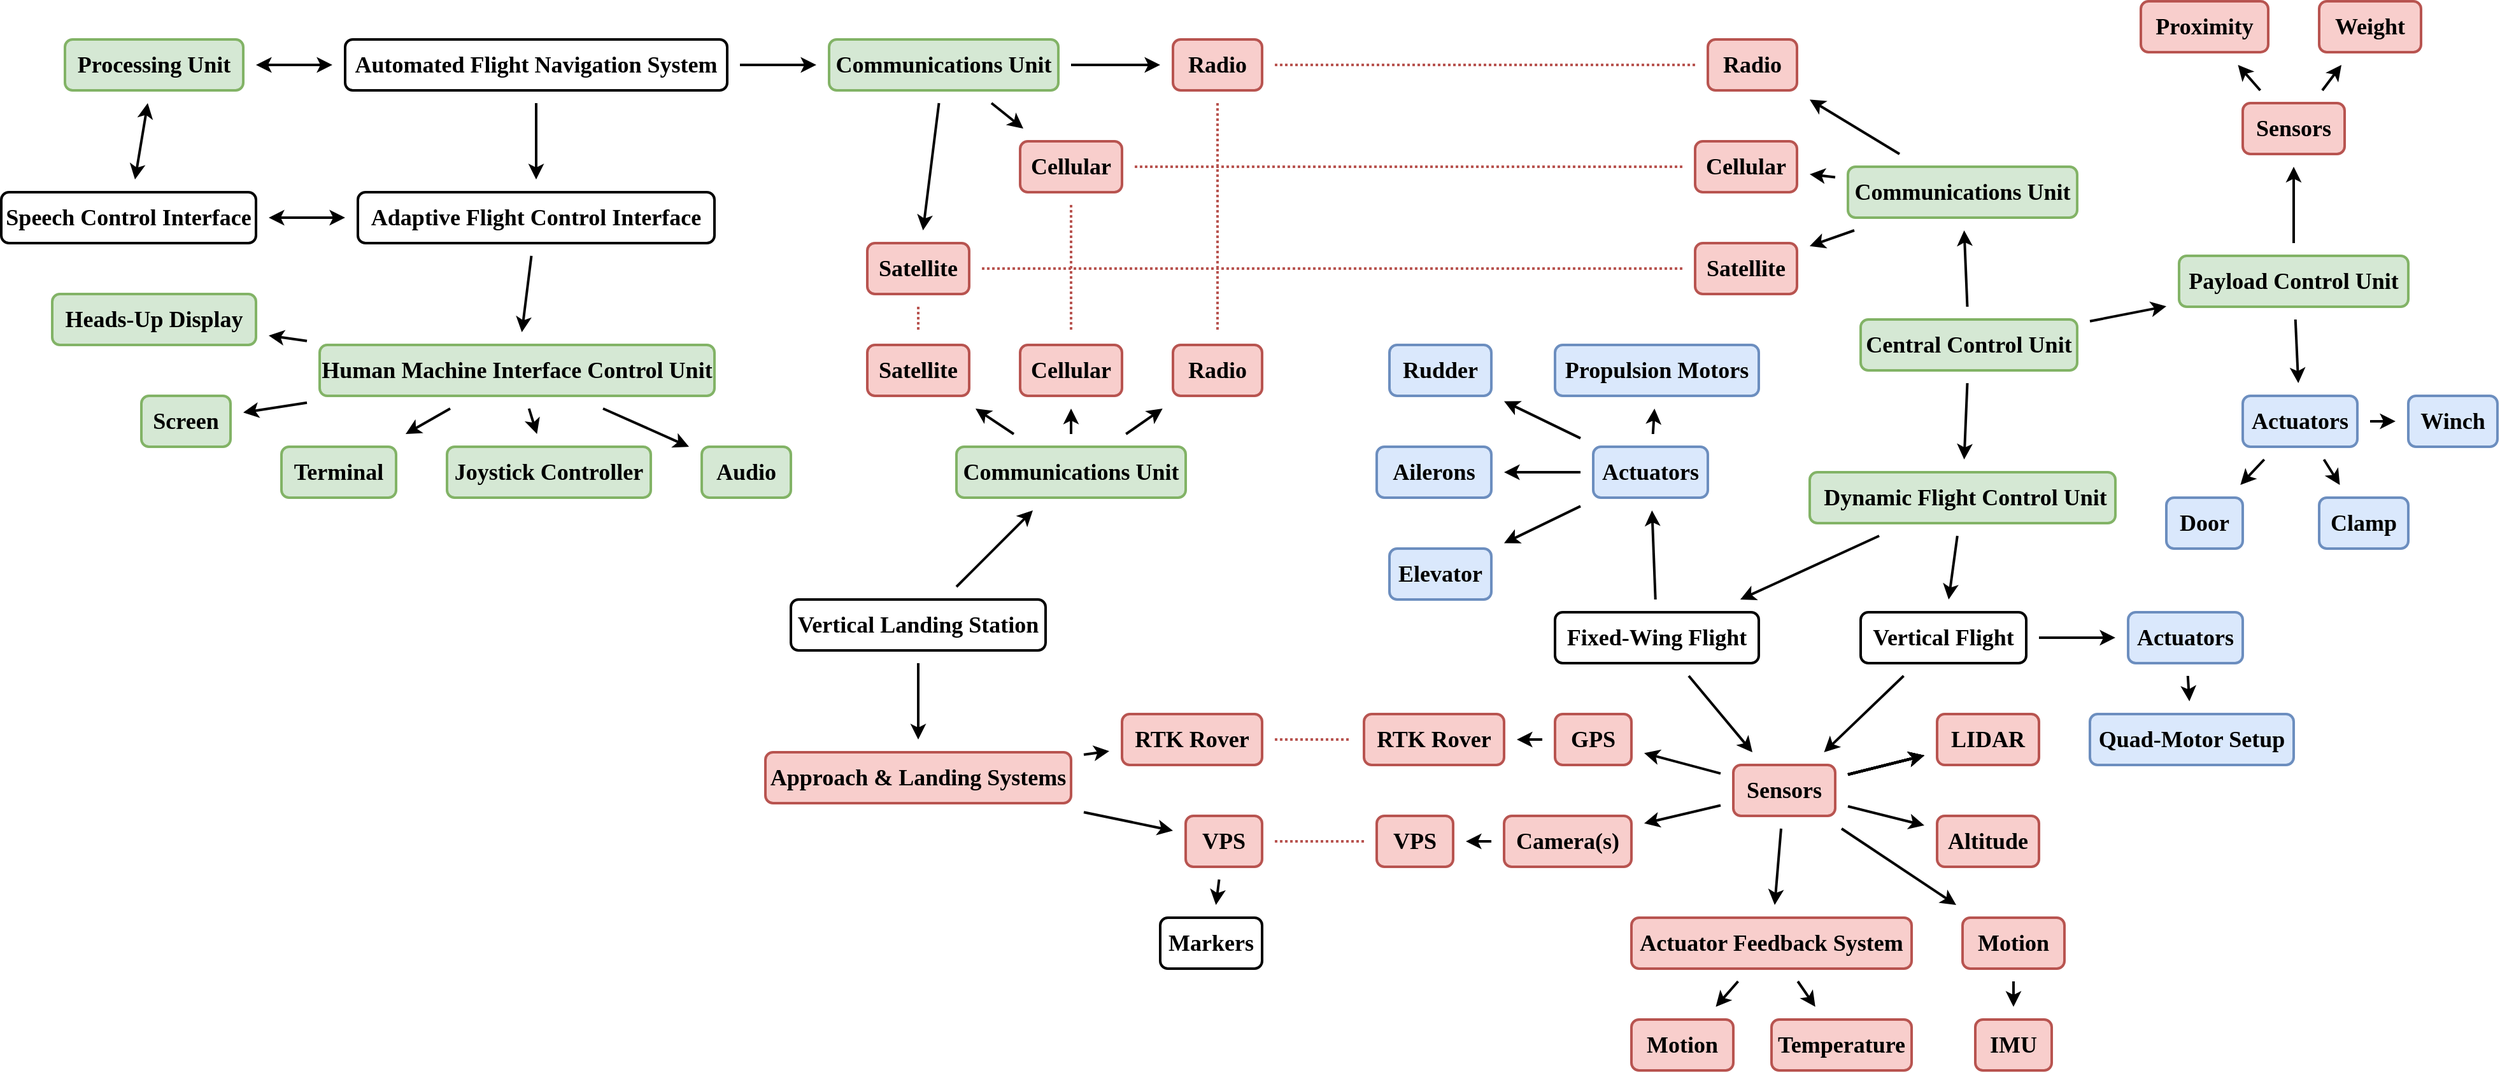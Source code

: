 <mxfile version="26.0.2">
  <diagram name="Page-1" id="opTFxVHu0gOJ7aBRX90U">
    <mxGraphModel dx="2929" dy="1114" grid="1" gridSize="10" guides="0" tooltips="1" connect="1" arrows="1" fold="1" page="1" pageScale="1" pageWidth="3300" pageHeight="4681" math="0" shadow="0">
      <root>
        <mxCell id="0" />
        <mxCell id="1" parent="0" />
        <mxCell id="glFljDJXkqwpiTUZza7d-10" style="edgeStyle=none;shape=connector;rounded=0;orthogonalLoop=1;jettySize=auto;html=1;strokeColor=default;strokeWidth=2;align=center;verticalAlign=middle;fontFamily=Helvetica;fontSize=18;fontColor=default;labelBackgroundColor=default;startArrow=none;startFill=0;endArrow=classic;sourcePerimeterSpacing=10;targetPerimeterSpacing=10;" parent="1" source="glFljDJXkqwpiTUZza7d-3" target="glFljDJXkqwpiTUZza7d-7" edge="1">
          <mxGeometry relative="1" as="geometry" />
        </mxCell>
        <mxCell id="glFljDJXkqwpiTUZza7d-12" style="edgeStyle=none;shape=connector;rounded=0;orthogonalLoop=1;jettySize=auto;html=1;strokeColor=default;strokeWidth=2;align=center;verticalAlign=middle;fontFamily=Helvetica;fontSize=18;fontColor=default;labelBackgroundColor=default;startArrow=none;startFill=0;endArrow=classic;sourcePerimeterSpacing=10;targetPerimeterSpacing=10;" parent="1" source="glFljDJXkqwpiTUZza7d-3" target="glFljDJXkqwpiTUZza7d-8" edge="1">
          <mxGeometry relative="1" as="geometry" />
        </mxCell>
        <mxCell id="cvHBOhSXhbi2I6oa22PW-60" value="" style="edgeStyle=none;shape=connector;rounded=0;orthogonalLoop=1;jettySize=auto;html=1;strokeColor=default;strokeWidth=2;align=center;verticalAlign=middle;fontFamily=Helvetica;fontSize=18;fontColor=default;labelBackgroundColor=default;startArrow=none;startFill=0;endArrow=classic;sourcePerimeterSpacing=10;targetPerimeterSpacing=10;" edge="1" parent="1" source="glFljDJXkqwpiTUZza7d-3" target="cvHBOhSXhbi2I6oa22PW-59">
          <mxGeometry relative="1" as="geometry" />
        </mxCell>
        <mxCell id="glFljDJXkqwpiTUZza7d-3" value="&lt;font&gt;Central Control Unit&lt;/font&gt;" style="rounded=1;whiteSpace=wrap;html=1;glass=0;shadow=0;fontFamily=Times New Roman;perimeterSpacing=0;strokeWidth=2;fontSize=18;fontStyle=1;fillColor=#d5e8d4;strokeColor=#82b366;" parent="1" vertex="1">
          <mxGeometry x="1800" y="540" width="170" height="40" as="geometry" />
        </mxCell>
        <mxCell id="cvHBOhSXhbi2I6oa22PW-13" value="" style="edgeStyle=none;shape=connector;rounded=0;orthogonalLoop=1;jettySize=auto;html=1;strokeColor=default;strokeWidth=2;align=center;verticalAlign=middle;fontFamily=Helvetica;fontSize=18;fontColor=default;labelBackgroundColor=default;startArrow=none;startFill=0;endArrow=classic;sourcePerimeterSpacing=10;targetPerimeterSpacing=10;" edge="1" parent="1" source="glFljDJXkqwpiTUZza7d-7" target="cvHBOhSXhbi2I6oa22PW-12">
          <mxGeometry relative="1" as="geometry" />
        </mxCell>
        <mxCell id="cvHBOhSXhbi2I6oa22PW-17" value="" style="edgeStyle=none;shape=connector;rounded=0;orthogonalLoop=1;jettySize=auto;html=1;strokeColor=default;strokeWidth=2;align=center;verticalAlign=middle;fontFamily=Helvetica;fontSize=18;fontColor=default;labelBackgroundColor=default;startArrow=none;startFill=0;endArrow=classic;sourcePerimeterSpacing=10;targetPerimeterSpacing=10;" edge="1" parent="1" source="glFljDJXkqwpiTUZza7d-7" target="cvHBOhSXhbi2I6oa22PW-16">
          <mxGeometry relative="1" as="geometry" />
        </mxCell>
        <mxCell id="glFljDJXkqwpiTUZza7d-7" value="&amp;nbsp;Dynamic Flight Control Unit" style="rounded=1;whiteSpace=wrap;html=1;glass=0;shadow=0;fontFamily=Times New Roman;perimeterSpacing=0;strokeWidth=2;fontSize=18;fontStyle=1;fillColor=#d5e8d4;strokeColor=#82b366;" parent="1" vertex="1">
          <mxGeometry x="1760" y="660" width="240" height="40" as="geometry" />
        </mxCell>
        <mxCell id="cvHBOhSXhbi2I6oa22PW-1" style="edgeStyle=none;shape=connector;rounded=0;orthogonalLoop=1;jettySize=auto;html=1;strokeColor=default;strokeWidth=2;align=center;verticalAlign=middle;fontFamily=Helvetica;fontSize=18;fontColor=default;labelBackgroundColor=default;startArrow=none;startFill=0;endArrow=classic;sourcePerimeterSpacing=10;targetPerimeterSpacing=10;" edge="1" parent="1" source="glFljDJXkqwpiTUZza7d-8" target="glFljDJXkqwpiTUZza7d-13">
          <mxGeometry relative="1" as="geometry" />
        </mxCell>
        <mxCell id="cvHBOhSXhbi2I6oa22PW-3" style="edgeStyle=none;shape=connector;rounded=0;orthogonalLoop=1;jettySize=auto;html=1;strokeColor=default;strokeWidth=2;align=center;verticalAlign=middle;fontFamily=Helvetica;fontSize=18;fontColor=default;labelBackgroundColor=default;startArrow=none;startFill=0;endArrow=classic;sourcePerimeterSpacing=10;targetPerimeterSpacing=10;" edge="1" parent="1" source="glFljDJXkqwpiTUZza7d-8" target="cvHBOhSXhbi2I6oa22PW-2">
          <mxGeometry relative="1" as="geometry" />
        </mxCell>
        <mxCell id="glFljDJXkqwpiTUZza7d-8" value="Payload Control Unit" style="rounded=1;whiteSpace=wrap;html=1;glass=0;shadow=0;fontFamily=Times New Roman;perimeterSpacing=0;strokeWidth=2;fontSize=18;fontStyle=1;fillColor=#d5e8d4;strokeColor=#82b366;" parent="1" vertex="1">
          <mxGeometry x="2050" y="490" width="180" height="40" as="geometry" />
        </mxCell>
        <mxCell id="cvHBOhSXhbi2I6oa22PW-10" style="edgeStyle=none;shape=connector;rounded=0;orthogonalLoop=1;jettySize=auto;html=1;strokeColor=default;strokeWidth=2;align=center;verticalAlign=middle;fontFamily=Helvetica;fontSize=18;fontColor=default;labelBackgroundColor=default;startArrow=none;startFill=0;endArrow=classic;sourcePerimeterSpacing=10;targetPerimeterSpacing=10;" edge="1" parent="1" source="glFljDJXkqwpiTUZza7d-13" target="glFljDJXkqwpiTUZza7d-15">
          <mxGeometry relative="1" as="geometry" />
        </mxCell>
        <mxCell id="cvHBOhSXhbi2I6oa22PW-11" style="edgeStyle=none;shape=connector;rounded=0;orthogonalLoop=1;jettySize=auto;html=1;strokeColor=default;strokeWidth=2;align=center;verticalAlign=middle;fontFamily=Helvetica;fontSize=18;fontColor=default;labelBackgroundColor=default;startArrow=none;startFill=0;endArrow=classic;sourcePerimeterSpacing=10;targetPerimeterSpacing=10;" edge="1" parent="1" source="glFljDJXkqwpiTUZza7d-13" target="glFljDJXkqwpiTUZza7d-14">
          <mxGeometry relative="1" as="geometry" />
        </mxCell>
        <mxCell id="glFljDJXkqwpiTUZza7d-13" value="Sensors" style="rounded=1;whiteSpace=wrap;html=1;glass=0;shadow=0;fontFamily=Times New Roman;perimeterSpacing=0;strokeWidth=2;fontSize=18;fontStyle=1;fillColor=#f8cecc;strokeColor=#b85450;" parent="1" vertex="1">
          <mxGeometry x="2100" y="370" width="80" height="40" as="geometry" />
        </mxCell>
        <mxCell id="glFljDJXkqwpiTUZza7d-14" value="Proximity" style="rounded=1;whiteSpace=wrap;html=1;glass=0;shadow=0;fontFamily=Times New Roman;perimeterSpacing=0;strokeWidth=2;fontSize=18;fontStyle=1;fillColor=#f8cecc;strokeColor=#b85450;" parent="1" vertex="1">
          <mxGeometry x="2020" y="290" width="100" height="40" as="geometry" />
        </mxCell>
        <mxCell id="glFljDJXkqwpiTUZza7d-15" value="Weight" style="rounded=1;whiteSpace=wrap;html=1;glass=0;shadow=0;fontFamily=Times New Roman;perimeterSpacing=0;strokeWidth=2;fontSize=18;fontStyle=1;fillColor=#f8cecc;strokeColor=#b85450;" parent="1" vertex="1">
          <mxGeometry x="2160" y="290" width="80" height="40" as="geometry" />
        </mxCell>
        <mxCell id="cvHBOhSXhbi2I6oa22PW-7" style="edgeStyle=none;shape=connector;rounded=0;orthogonalLoop=1;jettySize=auto;html=1;strokeColor=default;strokeWidth=2;align=center;verticalAlign=middle;fontFamily=Helvetica;fontSize=18;fontColor=default;labelBackgroundColor=default;startArrow=none;startFill=0;endArrow=classic;sourcePerimeterSpacing=10;targetPerimeterSpacing=10;" edge="1" parent="1" source="cvHBOhSXhbi2I6oa22PW-2" target="cvHBOhSXhbi2I6oa22PW-4">
          <mxGeometry relative="1" as="geometry" />
        </mxCell>
        <mxCell id="cvHBOhSXhbi2I6oa22PW-8" style="edgeStyle=none;shape=connector;rounded=0;orthogonalLoop=1;jettySize=auto;html=1;strokeColor=default;strokeWidth=2;align=center;verticalAlign=middle;fontFamily=Helvetica;fontSize=18;fontColor=default;labelBackgroundColor=default;startArrow=none;startFill=0;endArrow=classic;sourcePerimeterSpacing=10;targetPerimeterSpacing=10;" edge="1" parent="1" source="cvHBOhSXhbi2I6oa22PW-2" target="cvHBOhSXhbi2I6oa22PW-5">
          <mxGeometry relative="1" as="geometry" />
        </mxCell>
        <mxCell id="cvHBOhSXhbi2I6oa22PW-9" style="edgeStyle=none;shape=connector;rounded=0;orthogonalLoop=1;jettySize=auto;html=1;strokeColor=default;strokeWidth=2;align=center;verticalAlign=middle;fontFamily=Helvetica;fontSize=18;fontColor=default;labelBackgroundColor=default;startArrow=none;startFill=0;endArrow=classic;sourcePerimeterSpacing=10;targetPerimeterSpacing=10;" edge="1" parent="1" source="cvHBOhSXhbi2I6oa22PW-2" target="cvHBOhSXhbi2I6oa22PW-6">
          <mxGeometry relative="1" as="geometry" />
        </mxCell>
        <mxCell id="cvHBOhSXhbi2I6oa22PW-2" value="Actuators" style="rounded=1;whiteSpace=wrap;html=1;glass=0;shadow=0;fontFamily=Times New Roman;perimeterSpacing=0;strokeWidth=2;fontSize=18;fontStyle=1;fillColor=#dae8fc;strokeColor=#6c8ebf;" vertex="1" parent="1">
          <mxGeometry x="2100" y="600" width="90" height="40" as="geometry" />
        </mxCell>
        <mxCell id="cvHBOhSXhbi2I6oa22PW-4" value="Door" style="rounded=1;whiteSpace=wrap;html=1;glass=0;shadow=0;fontFamily=Times New Roman;perimeterSpacing=0;strokeWidth=2;fontSize=18;fontStyle=1;fillColor=#dae8fc;strokeColor=#6c8ebf;" vertex="1" parent="1">
          <mxGeometry x="2040" y="680" width="60" height="40" as="geometry" />
        </mxCell>
        <mxCell id="cvHBOhSXhbi2I6oa22PW-5" value="Clamp" style="rounded=1;whiteSpace=wrap;html=1;glass=0;shadow=0;fontFamily=Times New Roman;perimeterSpacing=0;strokeWidth=2;fontSize=18;fontStyle=1;fillColor=#dae8fc;strokeColor=#6c8ebf;" vertex="1" parent="1">
          <mxGeometry x="2160" y="680" width="70" height="40" as="geometry" />
        </mxCell>
        <mxCell id="cvHBOhSXhbi2I6oa22PW-6" value="Winch" style="rounded=1;whiteSpace=wrap;html=1;glass=0;shadow=0;fontFamily=Times New Roman;perimeterSpacing=0;strokeWidth=2;fontSize=18;fontStyle=1;fillColor=#dae8fc;strokeColor=#6c8ebf;" vertex="1" parent="1">
          <mxGeometry x="2230" y="600" width="70" height="40" as="geometry" />
        </mxCell>
        <mxCell id="cvHBOhSXhbi2I6oa22PW-15" value="" style="edgeStyle=none;shape=connector;rounded=0;orthogonalLoop=1;jettySize=auto;html=1;strokeColor=default;strokeWidth=2;align=center;verticalAlign=middle;fontFamily=Helvetica;fontSize=18;fontColor=default;labelBackgroundColor=default;startArrow=none;startFill=0;endArrow=classic;sourcePerimeterSpacing=10;targetPerimeterSpacing=10;" edge="1" parent="1" source="cvHBOhSXhbi2I6oa22PW-12" target="cvHBOhSXhbi2I6oa22PW-14">
          <mxGeometry relative="1" as="geometry" />
        </mxCell>
        <mxCell id="cvHBOhSXhbi2I6oa22PW-33" value="" style="edgeStyle=none;shape=connector;rounded=0;orthogonalLoop=1;jettySize=auto;html=1;strokeColor=default;strokeWidth=2;align=center;verticalAlign=middle;fontFamily=Helvetica;fontSize=18;fontColor=default;labelBackgroundColor=default;startArrow=none;startFill=0;endArrow=classic;sourcePerimeterSpacing=10;targetPerimeterSpacing=10;" edge="1" parent="1" source="cvHBOhSXhbi2I6oa22PW-12" target="cvHBOhSXhbi2I6oa22PW-32">
          <mxGeometry relative="1" as="geometry" />
        </mxCell>
        <mxCell id="cvHBOhSXhbi2I6oa22PW-12" value="Fixed-Wing Flight" style="whiteSpace=wrap;html=1;fontSize=18;fontFamily=Times New Roman;rounded=1;glass=0;shadow=0;strokeWidth=2;fontStyle=1;" vertex="1" parent="1">
          <mxGeometry x="1560" y="770" width="160" height="40" as="geometry" />
        </mxCell>
        <mxCell id="cvHBOhSXhbi2I6oa22PW-19" value="" style="edgeStyle=none;shape=connector;rounded=0;orthogonalLoop=1;jettySize=auto;html=1;strokeColor=default;strokeWidth=2;align=center;verticalAlign=middle;fontFamily=Helvetica;fontSize=18;fontColor=default;labelBackgroundColor=default;startArrow=none;startFill=0;endArrow=classic;sourcePerimeterSpacing=10;targetPerimeterSpacing=10;" edge="1" parent="1" source="cvHBOhSXhbi2I6oa22PW-14" target="cvHBOhSXhbi2I6oa22PW-18">
          <mxGeometry relative="1" as="geometry" />
        </mxCell>
        <mxCell id="cvHBOhSXhbi2I6oa22PW-22" value="" style="edgeStyle=none;shape=connector;rounded=0;orthogonalLoop=1;jettySize=auto;html=1;strokeColor=default;strokeWidth=2;align=center;verticalAlign=middle;fontFamily=Helvetica;fontSize=18;fontColor=default;labelBackgroundColor=default;startArrow=none;startFill=0;endArrow=classic;sourcePerimeterSpacing=10;targetPerimeterSpacing=10;" edge="1" parent="1" source="cvHBOhSXhbi2I6oa22PW-14" target="cvHBOhSXhbi2I6oa22PW-21">
          <mxGeometry relative="1" as="geometry" />
        </mxCell>
        <mxCell id="cvHBOhSXhbi2I6oa22PW-24" value="" style="edgeStyle=none;shape=connector;rounded=0;orthogonalLoop=1;jettySize=auto;html=1;strokeColor=default;strokeWidth=2;align=center;verticalAlign=middle;fontFamily=Helvetica;fontSize=18;fontColor=default;labelBackgroundColor=default;startArrow=none;startFill=0;endArrow=classic;sourcePerimeterSpacing=10;targetPerimeterSpacing=10;" edge="1" parent="1" source="cvHBOhSXhbi2I6oa22PW-14" target="cvHBOhSXhbi2I6oa22PW-23">
          <mxGeometry relative="1" as="geometry" />
        </mxCell>
        <mxCell id="cvHBOhSXhbi2I6oa22PW-29" value="" style="edgeStyle=none;shape=connector;rounded=0;orthogonalLoop=1;jettySize=auto;html=1;strokeColor=default;strokeWidth=2;align=center;verticalAlign=middle;fontFamily=Helvetica;fontSize=18;fontColor=default;labelBackgroundColor=default;startArrow=none;startFill=0;endArrow=classic;sourcePerimeterSpacing=10;targetPerimeterSpacing=10;" edge="1" parent="1" source="cvHBOhSXhbi2I6oa22PW-14" target="cvHBOhSXhbi2I6oa22PW-28">
          <mxGeometry relative="1" as="geometry" />
        </mxCell>
        <mxCell id="cvHBOhSXhbi2I6oa22PW-48" value="" style="edgeStyle=none;shape=connector;rounded=0;orthogonalLoop=1;jettySize=auto;html=1;strokeColor=default;strokeWidth=2;align=center;verticalAlign=middle;fontFamily=Helvetica;fontSize=18;fontColor=default;labelBackgroundColor=default;startArrow=none;startFill=0;endArrow=classic;sourcePerimeterSpacing=10;targetPerimeterSpacing=10;" edge="1" parent="1" source="cvHBOhSXhbi2I6oa22PW-14" target="cvHBOhSXhbi2I6oa22PW-47">
          <mxGeometry relative="1" as="geometry" />
        </mxCell>
        <mxCell id="cvHBOhSXhbi2I6oa22PW-49" value="" style="edgeStyle=none;shape=connector;rounded=0;orthogonalLoop=1;jettySize=auto;html=1;strokeColor=default;strokeWidth=2;align=center;verticalAlign=middle;fontFamily=Helvetica;fontSize=18;fontColor=default;labelBackgroundColor=default;startArrow=none;startFill=0;endArrow=classic;sourcePerimeterSpacing=10;targetPerimeterSpacing=10;" edge="1" parent="1" source="cvHBOhSXhbi2I6oa22PW-14" target="cvHBOhSXhbi2I6oa22PW-47">
          <mxGeometry relative="1" as="geometry" />
        </mxCell>
        <mxCell id="cvHBOhSXhbi2I6oa22PW-50" value="" style="edgeStyle=none;shape=connector;rounded=0;orthogonalLoop=1;jettySize=auto;html=1;strokeColor=default;strokeWidth=2;align=center;verticalAlign=middle;fontFamily=Helvetica;fontSize=18;fontColor=default;labelBackgroundColor=default;startArrow=none;startFill=0;endArrow=classic;sourcePerimeterSpacing=10;targetPerimeterSpacing=10;" edge="1" parent="1" source="cvHBOhSXhbi2I6oa22PW-14" target="cvHBOhSXhbi2I6oa22PW-47">
          <mxGeometry relative="1" as="geometry" />
        </mxCell>
        <mxCell id="cvHBOhSXhbi2I6oa22PW-51" value="" style="edgeStyle=none;shape=connector;rounded=0;orthogonalLoop=1;jettySize=auto;html=1;strokeColor=default;strokeWidth=2;align=center;verticalAlign=middle;fontFamily=Helvetica;fontSize=18;fontColor=default;labelBackgroundColor=default;startArrow=none;startFill=0;endArrow=classic;sourcePerimeterSpacing=10;targetPerimeterSpacing=10;" edge="1" parent="1" source="cvHBOhSXhbi2I6oa22PW-14" target="cvHBOhSXhbi2I6oa22PW-47">
          <mxGeometry relative="1" as="geometry" />
        </mxCell>
        <mxCell id="cvHBOhSXhbi2I6oa22PW-52" value="" style="edgeStyle=none;shape=connector;rounded=0;orthogonalLoop=1;jettySize=auto;html=1;strokeColor=default;strokeWidth=2;align=center;verticalAlign=middle;fontFamily=Helvetica;fontSize=18;fontColor=default;labelBackgroundColor=default;startArrow=none;startFill=0;endArrow=classic;sourcePerimeterSpacing=10;targetPerimeterSpacing=10;" edge="1" parent="1" source="cvHBOhSXhbi2I6oa22PW-14" target="cvHBOhSXhbi2I6oa22PW-47">
          <mxGeometry relative="1" as="geometry" />
        </mxCell>
        <mxCell id="cvHBOhSXhbi2I6oa22PW-54" value="" style="edgeStyle=none;shape=connector;rounded=0;orthogonalLoop=1;jettySize=auto;html=1;strokeColor=default;strokeWidth=2;align=center;verticalAlign=middle;fontFamily=Helvetica;fontSize=18;fontColor=default;labelBackgroundColor=default;startArrow=none;startFill=0;endArrow=classic;sourcePerimeterSpacing=10;targetPerimeterSpacing=10;" edge="1" parent="1" source="cvHBOhSXhbi2I6oa22PW-14" target="cvHBOhSXhbi2I6oa22PW-53">
          <mxGeometry relative="1" as="geometry" />
        </mxCell>
        <mxCell id="cvHBOhSXhbi2I6oa22PW-14" value="&lt;font&gt;Sensors&lt;/font&gt;" style="whiteSpace=wrap;html=1;fontSize=18;fontFamily=Times New Roman;rounded=1;glass=0;shadow=0;strokeWidth=2;fontStyle=1;fillColor=#f8cecc;strokeColor=#b85450;" vertex="1" parent="1">
          <mxGeometry x="1700" y="890" width="80" height="40" as="geometry" />
        </mxCell>
        <mxCell id="cvHBOhSXhbi2I6oa22PW-42" style="edgeStyle=none;shape=connector;rounded=0;orthogonalLoop=1;jettySize=auto;html=1;strokeColor=default;strokeWidth=2;align=center;verticalAlign=middle;fontFamily=Helvetica;fontSize=18;fontColor=default;labelBackgroundColor=default;startArrow=none;startFill=0;endArrow=classic;sourcePerimeterSpacing=10;targetPerimeterSpacing=10;" edge="1" parent="1" source="cvHBOhSXhbi2I6oa22PW-16" target="cvHBOhSXhbi2I6oa22PW-14">
          <mxGeometry relative="1" as="geometry" />
        </mxCell>
        <mxCell id="cvHBOhSXhbi2I6oa22PW-44" value="" style="edgeStyle=none;shape=connector;rounded=0;orthogonalLoop=1;jettySize=auto;html=1;strokeColor=default;strokeWidth=2;align=center;verticalAlign=middle;fontFamily=Helvetica;fontSize=18;fontColor=default;labelBackgroundColor=default;startArrow=none;startFill=0;endArrow=classic;sourcePerimeterSpacing=10;targetPerimeterSpacing=10;" edge="1" parent="1" source="cvHBOhSXhbi2I6oa22PW-16" target="cvHBOhSXhbi2I6oa22PW-43">
          <mxGeometry relative="1" as="geometry" />
        </mxCell>
        <mxCell id="cvHBOhSXhbi2I6oa22PW-16" value="Vertical Flight" style="whiteSpace=wrap;html=1;fontSize=18;fontFamily=Times New Roman;rounded=1;glass=0;shadow=0;strokeWidth=2;fontStyle=1;" vertex="1" parent="1">
          <mxGeometry x="1800" y="770" width="130" height="40" as="geometry" />
        </mxCell>
        <mxCell id="cvHBOhSXhbi2I6oa22PW-71" style="edgeStyle=none;shape=connector;rounded=0;orthogonalLoop=1;jettySize=auto;html=1;strokeColor=default;strokeWidth=2;align=center;verticalAlign=middle;fontFamily=Helvetica;fontSize=18;fontColor=default;labelBackgroundColor=default;startArrow=none;startFill=0;endArrow=classic;sourcePerimeterSpacing=10;targetPerimeterSpacing=10;" edge="1" parent="1" source="cvHBOhSXhbi2I6oa22PW-18" target="cvHBOhSXhbi2I6oa22PW-70">
          <mxGeometry relative="1" as="geometry" />
        </mxCell>
        <mxCell id="cvHBOhSXhbi2I6oa22PW-18" value="Camera(s)" style="whiteSpace=wrap;html=1;fontSize=18;fontFamily=Times New Roman;rounded=1;glass=0;shadow=0;strokeWidth=2;fontStyle=1;fillColor=#f8cecc;strokeColor=#b85450;" vertex="1" parent="1">
          <mxGeometry x="1520" y="930" width="100" height="40" as="geometry" />
        </mxCell>
        <mxCell id="cvHBOhSXhbi2I6oa22PW-56" value="" style="edgeStyle=none;shape=connector;rounded=0;orthogonalLoop=1;jettySize=auto;html=1;strokeColor=default;strokeWidth=2;align=center;verticalAlign=middle;fontFamily=Helvetica;fontSize=18;fontColor=default;labelBackgroundColor=default;startArrow=none;startFill=0;endArrow=classic;sourcePerimeterSpacing=10;targetPerimeterSpacing=10;" edge="1" parent="1" source="cvHBOhSXhbi2I6oa22PW-21" target="cvHBOhSXhbi2I6oa22PW-55">
          <mxGeometry relative="1" as="geometry" />
        </mxCell>
        <mxCell id="cvHBOhSXhbi2I6oa22PW-58" value="" style="edgeStyle=none;shape=connector;rounded=0;orthogonalLoop=1;jettySize=auto;html=1;strokeColor=default;strokeWidth=2;align=center;verticalAlign=middle;fontFamily=Helvetica;fontSize=18;fontColor=default;labelBackgroundColor=default;startArrow=none;startFill=0;endArrow=classic;sourcePerimeterSpacing=10;targetPerimeterSpacing=10;" edge="1" parent="1" source="cvHBOhSXhbi2I6oa22PW-21" target="cvHBOhSXhbi2I6oa22PW-57">
          <mxGeometry relative="1" as="geometry" />
        </mxCell>
        <mxCell id="cvHBOhSXhbi2I6oa22PW-21" value="Actuator Feedback System" style="whiteSpace=wrap;html=1;fontSize=18;fontFamily=Times New Roman;rounded=1;glass=0;shadow=0;strokeWidth=2;fontStyle=1;fillColor=#f8cecc;strokeColor=#b85450;" vertex="1" parent="1">
          <mxGeometry x="1620" y="1010" width="220" height="40" as="geometry" />
        </mxCell>
        <mxCell id="cvHBOhSXhbi2I6oa22PW-26" value="" style="edgeStyle=none;shape=connector;rounded=0;orthogonalLoop=1;jettySize=auto;html=1;strokeColor=default;strokeWidth=2;align=center;verticalAlign=middle;fontFamily=Helvetica;fontSize=18;fontColor=default;labelBackgroundColor=default;startArrow=none;startFill=0;endArrow=classic;sourcePerimeterSpacing=10;targetPerimeterSpacing=10;" edge="1" parent="1" source="cvHBOhSXhbi2I6oa22PW-23" target="cvHBOhSXhbi2I6oa22PW-25">
          <mxGeometry relative="1" as="geometry" />
        </mxCell>
        <mxCell id="cvHBOhSXhbi2I6oa22PW-23" value="Motion" style="whiteSpace=wrap;html=1;fontSize=18;fontFamily=Times New Roman;rounded=1;glass=0;shadow=0;strokeWidth=2;fontStyle=1;fillColor=#f8cecc;strokeColor=#b85450;" vertex="1" parent="1">
          <mxGeometry x="1880" y="1010" width="80" height="40" as="geometry" />
        </mxCell>
        <mxCell id="cvHBOhSXhbi2I6oa22PW-25" value="IMU" style="whiteSpace=wrap;html=1;fontSize=18;fontFamily=Times New Roman;rounded=1;glass=0;shadow=0;strokeWidth=2;fontStyle=1;fillColor=#f8cecc;strokeColor=#b85450;" vertex="1" parent="1">
          <mxGeometry x="1890" y="1090" width="60" height="40" as="geometry" />
        </mxCell>
        <mxCell id="cvHBOhSXhbi2I6oa22PW-31" value="" style="edgeStyle=none;shape=connector;rounded=0;orthogonalLoop=1;jettySize=auto;html=1;strokeColor=default;strokeWidth=2;align=center;verticalAlign=middle;fontFamily=Helvetica;fontSize=18;fontColor=default;labelBackgroundColor=default;startArrow=none;startFill=0;endArrow=classic;sourcePerimeterSpacing=10;targetPerimeterSpacing=10;" edge="1" parent="1" source="cvHBOhSXhbi2I6oa22PW-28" target="cvHBOhSXhbi2I6oa22PW-30">
          <mxGeometry relative="1" as="geometry" />
        </mxCell>
        <mxCell id="cvHBOhSXhbi2I6oa22PW-28" value="GPS" style="whiteSpace=wrap;html=1;fontSize=18;fontFamily=Times New Roman;rounded=1;glass=0;shadow=0;strokeWidth=2;fontStyle=1;fillColor=#f8cecc;strokeColor=#b85450;" vertex="1" parent="1">
          <mxGeometry x="1560" y="850" width="60" height="40" as="geometry" />
        </mxCell>
        <mxCell id="cvHBOhSXhbi2I6oa22PW-30" value="RTK Rover" style="whiteSpace=wrap;html=1;fontSize=18;fontFamily=Times New Roman;rounded=1;glass=0;shadow=0;strokeWidth=2;fontStyle=1;fillColor=#f8cecc;strokeColor=#b85450;" vertex="1" parent="1">
          <mxGeometry x="1410" y="850" width="110" height="40" as="geometry" />
        </mxCell>
        <mxCell id="cvHBOhSXhbi2I6oa22PW-35" value="" style="edgeStyle=none;shape=connector;rounded=0;orthogonalLoop=1;jettySize=auto;html=1;strokeColor=default;strokeWidth=2;align=center;verticalAlign=middle;fontFamily=Helvetica;fontSize=18;fontColor=default;labelBackgroundColor=default;startArrow=none;startFill=0;endArrow=classic;sourcePerimeterSpacing=10;targetPerimeterSpacing=10;" edge="1" parent="1" source="cvHBOhSXhbi2I6oa22PW-32" target="cvHBOhSXhbi2I6oa22PW-34">
          <mxGeometry relative="1" as="geometry" />
        </mxCell>
        <mxCell id="cvHBOhSXhbi2I6oa22PW-37" value="" style="edgeStyle=none;shape=connector;rounded=0;orthogonalLoop=1;jettySize=auto;html=1;strokeColor=default;strokeWidth=2;align=center;verticalAlign=middle;fontFamily=Helvetica;fontSize=18;fontColor=default;labelBackgroundColor=default;startArrow=none;startFill=0;endArrow=classic;sourcePerimeterSpacing=10;targetPerimeterSpacing=10;" edge="1" parent="1" source="cvHBOhSXhbi2I6oa22PW-32" target="cvHBOhSXhbi2I6oa22PW-36">
          <mxGeometry relative="1" as="geometry" />
        </mxCell>
        <mxCell id="cvHBOhSXhbi2I6oa22PW-39" value="" style="edgeStyle=none;shape=connector;rounded=0;orthogonalLoop=1;jettySize=auto;html=1;strokeColor=default;strokeWidth=2;align=center;verticalAlign=middle;fontFamily=Helvetica;fontSize=18;fontColor=default;labelBackgroundColor=default;startArrow=none;startFill=0;endArrow=classic;sourcePerimeterSpacing=10;targetPerimeterSpacing=10;" edge="1" parent="1" source="cvHBOhSXhbi2I6oa22PW-32" target="cvHBOhSXhbi2I6oa22PW-38">
          <mxGeometry relative="1" as="geometry" />
        </mxCell>
        <mxCell id="cvHBOhSXhbi2I6oa22PW-41" value="" style="edgeStyle=none;shape=connector;rounded=0;orthogonalLoop=1;jettySize=auto;html=1;strokeColor=default;strokeWidth=2;align=center;verticalAlign=middle;fontFamily=Helvetica;fontSize=18;fontColor=default;labelBackgroundColor=default;startArrow=none;startFill=0;endArrow=classic;sourcePerimeterSpacing=10;targetPerimeterSpacing=10;" edge="1" parent="1" source="cvHBOhSXhbi2I6oa22PW-32" target="cvHBOhSXhbi2I6oa22PW-40">
          <mxGeometry relative="1" as="geometry" />
        </mxCell>
        <mxCell id="cvHBOhSXhbi2I6oa22PW-32" value="Actuators" style="whiteSpace=wrap;html=1;fontSize=18;fontFamily=Times New Roman;rounded=1;glass=0;shadow=0;strokeWidth=2;fontStyle=1;fillColor=#dae8fc;strokeColor=#6c8ebf;" vertex="1" parent="1">
          <mxGeometry x="1590" y="640" width="90" height="40" as="geometry" />
        </mxCell>
        <mxCell id="cvHBOhSXhbi2I6oa22PW-34" value="Ailerons" style="whiteSpace=wrap;html=1;fontSize=18;fontFamily=Times New Roman;rounded=1;glass=0;shadow=0;strokeWidth=2;fontStyle=1;fillColor=#dae8fc;strokeColor=#6c8ebf;" vertex="1" parent="1">
          <mxGeometry x="1420" y="640" width="90" height="40" as="geometry" />
        </mxCell>
        <mxCell id="cvHBOhSXhbi2I6oa22PW-36" value="Elevator" style="whiteSpace=wrap;html=1;fontSize=18;fontFamily=Times New Roman;rounded=1;glass=0;shadow=0;strokeWidth=2;fontStyle=1;fillColor=#dae8fc;strokeColor=#6c8ebf;" vertex="1" parent="1">
          <mxGeometry x="1430" y="720" width="80" height="40" as="geometry" />
        </mxCell>
        <mxCell id="cvHBOhSXhbi2I6oa22PW-38" value="Rudder" style="whiteSpace=wrap;html=1;fontSize=18;fontFamily=Times New Roman;rounded=1;glass=0;shadow=0;strokeWidth=2;fontStyle=1;fillColor=#dae8fc;strokeColor=#6c8ebf;" vertex="1" parent="1">
          <mxGeometry x="1430" y="560" width="80" height="40" as="geometry" />
        </mxCell>
        <mxCell id="cvHBOhSXhbi2I6oa22PW-40" value="Propulsion Motors" style="whiteSpace=wrap;html=1;fontSize=18;fontFamily=Times New Roman;rounded=1;glass=0;shadow=0;strokeWidth=2;fontStyle=1;fillColor=#dae8fc;strokeColor=#6c8ebf;" vertex="1" parent="1">
          <mxGeometry x="1560" y="560" width="160" height="40" as="geometry" />
        </mxCell>
        <mxCell id="cvHBOhSXhbi2I6oa22PW-46" value="" style="edgeStyle=none;shape=connector;rounded=0;orthogonalLoop=1;jettySize=auto;html=1;strokeColor=default;strokeWidth=2;align=center;verticalAlign=middle;fontFamily=Helvetica;fontSize=18;fontColor=default;labelBackgroundColor=default;startArrow=none;startFill=0;endArrow=classic;sourcePerimeterSpacing=10;targetPerimeterSpacing=10;" edge="1" parent="1" source="cvHBOhSXhbi2I6oa22PW-43" target="cvHBOhSXhbi2I6oa22PW-45">
          <mxGeometry relative="1" as="geometry" />
        </mxCell>
        <mxCell id="cvHBOhSXhbi2I6oa22PW-43" value="Actuators" style="whiteSpace=wrap;html=1;fontSize=18;fontFamily=Times New Roman;rounded=1;glass=0;shadow=0;strokeWidth=2;fontStyle=1;fillColor=#dae8fc;strokeColor=#6c8ebf;" vertex="1" parent="1">
          <mxGeometry x="2010" y="770" width="90" height="40" as="geometry" />
        </mxCell>
        <mxCell id="cvHBOhSXhbi2I6oa22PW-45" value="Quad-Motor Setup" style="whiteSpace=wrap;html=1;fontSize=18;fontFamily=Times New Roman;rounded=1;glass=0;shadow=0;strokeWidth=2;fontStyle=1;fillColor=#dae8fc;strokeColor=#6c8ebf;" vertex="1" parent="1">
          <mxGeometry x="1980" y="850" width="160" height="40" as="geometry" />
        </mxCell>
        <mxCell id="cvHBOhSXhbi2I6oa22PW-47" value="LIDAR" style="whiteSpace=wrap;html=1;fontSize=18;fontFamily=Times New Roman;rounded=1;glass=0;shadow=0;strokeWidth=2;fontStyle=1;fillColor=#f8cecc;strokeColor=#b85450;" vertex="1" parent="1">
          <mxGeometry x="1860" y="850" width="80" height="40" as="geometry" />
        </mxCell>
        <mxCell id="cvHBOhSXhbi2I6oa22PW-53" value="Altitude" style="whiteSpace=wrap;html=1;fontSize=18;fontFamily=Times New Roman;rounded=1;glass=0;shadow=0;strokeWidth=2;fontStyle=1;fillColor=#f8cecc;strokeColor=#b85450;" vertex="1" parent="1">
          <mxGeometry x="1860" y="930" width="80" height="40" as="geometry" />
        </mxCell>
        <mxCell id="cvHBOhSXhbi2I6oa22PW-55" value="Motion" style="whiteSpace=wrap;html=1;fontSize=18;fontFamily=Times New Roman;rounded=1;glass=0;shadow=0;strokeWidth=2;fontStyle=1;fillColor=#f8cecc;strokeColor=#b85450;" vertex="1" parent="1">
          <mxGeometry x="1620" y="1090" width="80" height="40" as="geometry" />
        </mxCell>
        <mxCell id="cvHBOhSXhbi2I6oa22PW-57" value="Temperature" style="whiteSpace=wrap;html=1;fontSize=18;fontFamily=Times New Roman;rounded=1;glass=0;shadow=0;strokeWidth=2;fontStyle=1;fillColor=#f8cecc;strokeColor=#b85450;" vertex="1" parent="1">
          <mxGeometry x="1730" y="1090" width="110" height="40" as="geometry" />
        </mxCell>
        <mxCell id="cvHBOhSXhbi2I6oa22PW-62" value="" style="edgeStyle=none;shape=connector;rounded=0;orthogonalLoop=1;jettySize=auto;html=1;strokeColor=default;strokeWidth=2;align=center;verticalAlign=middle;fontFamily=Helvetica;fontSize=18;fontColor=default;labelBackgroundColor=default;startArrow=none;startFill=0;endArrow=classic;sourcePerimeterSpacing=10;targetPerimeterSpacing=10;" edge="1" parent="1" source="cvHBOhSXhbi2I6oa22PW-59" target="cvHBOhSXhbi2I6oa22PW-61">
          <mxGeometry relative="1" as="geometry" />
        </mxCell>
        <mxCell id="cvHBOhSXhbi2I6oa22PW-64" value="" style="edgeStyle=none;shape=connector;rounded=0;orthogonalLoop=1;jettySize=auto;html=1;strokeColor=default;strokeWidth=2;align=center;verticalAlign=middle;fontFamily=Helvetica;fontSize=18;fontColor=default;labelBackgroundColor=default;startArrow=none;startFill=0;endArrow=classic;sourcePerimeterSpacing=10;targetPerimeterSpacing=10;" edge="1" parent="1" source="cvHBOhSXhbi2I6oa22PW-59" target="cvHBOhSXhbi2I6oa22PW-63">
          <mxGeometry relative="1" as="geometry" />
        </mxCell>
        <mxCell id="cvHBOhSXhbi2I6oa22PW-66" value="" style="edgeStyle=none;shape=connector;rounded=0;orthogonalLoop=1;jettySize=auto;html=1;strokeColor=default;strokeWidth=2;align=center;verticalAlign=middle;fontFamily=Helvetica;fontSize=18;fontColor=default;labelBackgroundColor=default;startArrow=none;startFill=0;endArrow=classic;sourcePerimeterSpacing=10;targetPerimeterSpacing=10;" edge="1" parent="1" source="cvHBOhSXhbi2I6oa22PW-59" target="cvHBOhSXhbi2I6oa22PW-65">
          <mxGeometry relative="1" as="geometry" />
        </mxCell>
        <mxCell id="cvHBOhSXhbi2I6oa22PW-59" value="Communications Unit" style="whiteSpace=wrap;html=1;fontSize=18;fontFamily=Times New Roman;rounded=1;glass=0;shadow=0;strokeWidth=2;fontStyle=1;fillColor=#d5e8d4;strokeColor=#82b366;" vertex="1" parent="1">
          <mxGeometry x="1790" y="420" width="180" height="40" as="geometry" />
        </mxCell>
        <mxCell id="cvHBOhSXhbi2I6oa22PW-61" value="Radio" style="whiteSpace=wrap;html=1;fontSize=18;fontFamily=Times New Roman;rounded=1;glass=0;shadow=0;strokeWidth=2;fontStyle=1;fillColor=#f8cecc;strokeColor=#b85450;" vertex="1" parent="1">
          <mxGeometry x="1680" y="320" width="70" height="40" as="geometry" />
        </mxCell>
        <mxCell id="cvHBOhSXhbi2I6oa22PW-63" value="Cellular" style="whiteSpace=wrap;html=1;fontSize=18;fontFamily=Times New Roman;rounded=1;glass=0;shadow=0;strokeWidth=2;fontStyle=1;fillColor=#f8cecc;strokeColor=#b85450;" vertex="1" parent="1">
          <mxGeometry x="1670" y="400" width="80" height="40" as="geometry" />
        </mxCell>
        <mxCell id="cvHBOhSXhbi2I6oa22PW-65" value="Satellite" style="whiteSpace=wrap;html=1;fontSize=18;fontFamily=Times New Roman;rounded=1;glass=0;shadow=0;strokeWidth=2;fontStyle=1;fillColor=#f8cecc;strokeColor=#b85450;" vertex="1" parent="1">
          <mxGeometry x="1670" y="480" width="80" height="40" as="geometry" />
        </mxCell>
        <mxCell id="cvHBOhSXhbi2I6oa22PW-70" value="VPS" style="whiteSpace=wrap;html=1;fontSize=18;fontFamily=Times New Roman;rounded=1;glass=0;shadow=0;strokeWidth=2;fontStyle=1;fillColor=#f8cecc;strokeColor=#b85450;" vertex="1" parent="1">
          <mxGeometry x="1420" y="930" width="60" height="40" as="geometry" />
        </mxCell>
        <mxCell id="cvHBOhSXhbi2I6oa22PW-90" style="rounded=0;orthogonalLoop=1;jettySize=auto;html=1;shadow=0;glass=0;strokeColor=#b85450;strokeWidth=2;align=center;verticalAlign=middle;fontFamily=Helvetica;fontSize=18;fontColor=default;fillColor=#f8cecc;endArrow=none;endFill=0;dashed=1;dashPattern=1 1;labelBackgroundColor=default;startArrow=none;startFill=0;sourcePerimeterSpacing=10;targetPerimeterSpacing=10;" edge="1" parent="1" source="cvHBOhSXhbi2I6oa22PW-82" target="cvHBOhSXhbi2I6oa22PW-63">
          <mxGeometry relative="1" as="geometry" />
        </mxCell>
        <mxCell id="cvHBOhSXhbi2I6oa22PW-87" style="edgeStyle=none;shape=connector;rounded=0;orthogonalLoop=1;jettySize=auto;html=1;strokeColor=default;strokeWidth=2;align=center;verticalAlign=middle;fontFamily=Helvetica;fontSize=11;fontColor=default;labelBackgroundColor=default;startArrow=none;startFill=0;endArrow=classic;sourcePerimeterSpacing=10;targetPerimeterSpacing=10;" edge="1" parent="1" source="cvHBOhSXhbi2I6oa22PW-83" target="cvHBOhSXhbi2I6oa22PW-85">
          <mxGeometry relative="1" as="geometry" />
        </mxCell>
        <mxCell id="cvHBOhSXhbi2I6oa22PW-88" style="edgeStyle=none;shape=connector;rounded=0;orthogonalLoop=1;jettySize=auto;html=1;strokeColor=default;strokeWidth=2;align=center;verticalAlign=middle;fontFamily=Helvetica;fontSize=11;fontColor=default;labelBackgroundColor=default;startArrow=none;startFill=0;endArrow=classic;sourcePerimeterSpacing=10;targetPerimeterSpacing=10;" edge="1" parent="1" source="cvHBOhSXhbi2I6oa22PW-83" target="cvHBOhSXhbi2I6oa22PW-82">
          <mxGeometry relative="1" as="geometry" />
        </mxCell>
        <mxCell id="cvHBOhSXhbi2I6oa22PW-89" style="edgeStyle=none;shape=connector;rounded=0;orthogonalLoop=1;jettySize=auto;html=1;strokeColor=default;strokeWidth=2;align=center;verticalAlign=middle;fontFamily=Helvetica;fontSize=11;fontColor=default;labelBackgroundColor=default;startArrow=none;startFill=0;endArrow=classic;sourcePerimeterSpacing=10;targetPerimeterSpacing=10;" edge="1" parent="1" source="cvHBOhSXhbi2I6oa22PW-83" target="cvHBOhSXhbi2I6oa22PW-86">
          <mxGeometry relative="1" as="geometry" />
        </mxCell>
        <mxCell id="cvHBOhSXhbi2I6oa22PW-83" value="Communications Unit" style="rounded=1;whiteSpace=wrap;html=1;glass=0;shadow=0;fontFamily=Times New Roman;perimeterSpacing=0;strokeWidth=2;fontSize=18;fontStyle=1;fillColor=#d5e8d4;strokeColor=#82b366;" vertex="1" parent="1">
          <mxGeometry x="990" y="320" width="180" height="40" as="geometry" />
        </mxCell>
        <mxCell id="cvHBOhSXhbi2I6oa22PW-91" style="rounded=0;orthogonalLoop=1;jettySize=auto;html=1;shadow=0;glass=0;strokeColor=#b85450;strokeWidth=2;align=center;verticalAlign=middle;fontFamily=Helvetica;fontSize=18;fontColor=default;fillColor=#f8cecc;labelBackgroundColor=default;startArrow=none;startFill=0;endArrow=none;sourcePerimeterSpacing=10;targetPerimeterSpacing=10;dashed=1;dashPattern=1 1;endFill=0;" edge="1" parent="1" source="cvHBOhSXhbi2I6oa22PW-85" target="cvHBOhSXhbi2I6oa22PW-61">
          <mxGeometry relative="1" as="geometry" />
        </mxCell>
        <mxCell id="cvHBOhSXhbi2I6oa22PW-85" value="Radio" style="whiteSpace=wrap;html=1;fontSize=18;fontFamily=Times New Roman;rounded=1;glass=0;shadow=0;strokeWidth=2;fontStyle=1;fillColor=#f8cecc;strokeColor=#b85450;" vertex="1" parent="1">
          <mxGeometry x="1260" y="320" width="70" height="40" as="geometry" />
        </mxCell>
        <mxCell id="cvHBOhSXhbi2I6oa22PW-92" style="rounded=0;orthogonalLoop=1;jettySize=auto;html=1;shadow=0;glass=0;strokeColor=#b85450;strokeWidth=2;align=center;verticalAlign=middle;fontFamily=Helvetica;fontSize=18;fontColor=default;fillColor=#f8cecc;labelBackgroundColor=default;startArrow=none;startFill=0;endArrow=none;sourcePerimeterSpacing=10;targetPerimeterSpacing=10;dashed=1;dashPattern=1 1;endFill=0;" edge="1" parent="1" source="cvHBOhSXhbi2I6oa22PW-86" target="cvHBOhSXhbi2I6oa22PW-65">
          <mxGeometry relative="1" as="geometry" />
        </mxCell>
        <mxCell id="cvHBOhSXhbi2I6oa22PW-86" value="Satellite" style="whiteSpace=wrap;html=1;fontSize=18;fontFamily=Times New Roman;rounded=1;glass=0;shadow=0;strokeWidth=2;fontStyle=1;fillColor=#f8cecc;strokeColor=#b85450;" vertex="1" parent="1">
          <mxGeometry x="1020" y="480" width="80" height="40" as="geometry" />
        </mxCell>
        <mxCell id="cvHBOhSXhbi2I6oa22PW-96" style="edgeStyle=none;shape=connector;rounded=0;orthogonalLoop=1;jettySize=auto;html=1;strokeColor=default;strokeWidth=2;align=center;verticalAlign=middle;fontFamily=Helvetica;fontSize=11;fontColor=default;labelBackgroundColor=default;startArrow=none;startFill=0;endArrow=classic;sourcePerimeterSpacing=10;targetPerimeterSpacing=10;" edge="1" parent="1" source="cvHBOhSXhbi2I6oa22PW-94" target="cvHBOhSXhbi2I6oa22PW-83">
          <mxGeometry relative="1" as="geometry" />
        </mxCell>
        <mxCell id="cvHBOhSXhbi2I6oa22PW-100" style="edgeStyle=none;shape=connector;rounded=0;orthogonalLoop=1;jettySize=auto;html=1;strokeColor=default;strokeWidth=2;align=center;verticalAlign=middle;fontFamily=Helvetica;fontSize=11;fontColor=default;labelBackgroundColor=default;startArrow=none;startFill=0;endArrow=classic;sourcePerimeterSpacing=10;targetPerimeterSpacing=10;" edge="1" parent="1" source="cvHBOhSXhbi2I6oa22PW-94" target="cvHBOhSXhbi2I6oa22PW-99">
          <mxGeometry relative="1" as="geometry" />
        </mxCell>
        <mxCell id="cvHBOhSXhbi2I6oa22PW-94" value="Automated Flight Navigation System" style="rounded=1;whiteSpace=wrap;html=1;glass=0;shadow=0;fontFamily=Times New Roman;perimeterSpacing=0;strokeWidth=2;fontSize=18;fontStyle=1;" vertex="1" parent="1">
          <mxGeometry x="610" y="320" width="300" height="40" as="geometry" />
        </mxCell>
        <mxCell id="cvHBOhSXhbi2I6oa22PW-98" style="edgeStyle=none;shape=connector;rounded=0;orthogonalLoop=1;jettySize=auto;html=1;strokeColor=default;strokeWidth=2;align=center;verticalAlign=middle;fontFamily=Helvetica;fontSize=11;fontColor=default;labelBackgroundColor=default;startArrow=classic;startFill=1;endArrow=classic;sourcePerimeterSpacing=10;targetPerimeterSpacing=10;" edge="1" parent="1" source="cvHBOhSXhbi2I6oa22PW-97" target="cvHBOhSXhbi2I6oa22PW-94">
          <mxGeometry relative="1" as="geometry" />
        </mxCell>
        <mxCell id="cvHBOhSXhbi2I6oa22PW-97" value="Processing Unit" style="rounded=1;whiteSpace=wrap;html=1;glass=0;shadow=0;fontFamily=Times New Roman;perimeterSpacing=0;strokeWidth=2;fontSize=18;fontStyle=1;fillColor=#d5e8d4;strokeColor=#82b366;" vertex="1" parent="1">
          <mxGeometry x="390" y="320" width="140" height="40" as="geometry" />
        </mxCell>
        <mxCell id="cvHBOhSXhbi2I6oa22PW-104" style="edgeStyle=none;shape=connector;rounded=0;orthogonalLoop=1;jettySize=auto;html=1;strokeColor=default;strokeWidth=2;align=center;verticalAlign=middle;fontFamily=Helvetica;fontSize=11;fontColor=default;labelBackgroundColor=default;startArrow=classic;startFill=1;endArrow=classic;sourcePerimeterSpacing=10;targetPerimeterSpacing=10;" edge="1" parent="1" source="cvHBOhSXhbi2I6oa22PW-99" target="cvHBOhSXhbi2I6oa22PW-101">
          <mxGeometry relative="1" as="geometry" />
        </mxCell>
        <mxCell id="cvHBOhSXhbi2I6oa22PW-146" style="edgeStyle=none;shape=connector;rounded=0;orthogonalLoop=1;jettySize=auto;html=1;strokeColor=default;strokeWidth=2;align=center;verticalAlign=middle;fontFamily=Helvetica;fontSize=11;fontColor=default;labelBackgroundColor=default;startArrow=none;startFill=0;endArrow=classic;sourcePerimeterSpacing=10;targetPerimeterSpacing=10;" edge="1" parent="1" source="cvHBOhSXhbi2I6oa22PW-99" target="cvHBOhSXhbi2I6oa22PW-102">
          <mxGeometry relative="1" as="geometry" />
        </mxCell>
        <mxCell id="cvHBOhSXhbi2I6oa22PW-99" value="Adaptive Flight Control Interface" style="rounded=1;whiteSpace=wrap;html=1;glass=0;shadow=0;fontFamily=Times New Roman;perimeterSpacing=0;strokeWidth=2;fontSize=18;fontStyle=1;" vertex="1" parent="1">
          <mxGeometry x="620" y="440" width="280" height="40" as="geometry" />
        </mxCell>
        <mxCell id="cvHBOhSXhbi2I6oa22PW-148" style="edgeStyle=none;shape=connector;rounded=0;orthogonalLoop=1;jettySize=auto;html=1;strokeColor=default;strokeWidth=2;align=center;verticalAlign=middle;fontFamily=Helvetica;fontSize=11;fontColor=default;labelBackgroundColor=default;startArrow=classic;startFill=1;endArrow=classic;sourcePerimeterSpacing=10;targetPerimeterSpacing=10;" edge="1" parent="1" source="cvHBOhSXhbi2I6oa22PW-101" target="cvHBOhSXhbi2I6oa22PW-97">
          <mxGeometry relative="1" as="geometry" />
        </mxCell>
        <mxCell id="cvHBOhSXhbi2I6oa22PW-101" value="Speech Control Interface" style="rounded=1;whiteSpace=wrap;html=1;glass=0;shadow=0;fontFamily=Times New Roman;perimeterSpacing=0;strokeWidth=2;fontSize=18;fontStyle=1;" vertex="1" parent="1">
          <mxGeometry x="340" y="440" width="200" height="40" as="geometry" />
        </mxCell>
        <mxCell id="cvHBOhSXhbi2I6oa22PW-110" style="edgeStyle=none;shape=connector;rounded=0;orthogonalLoop=1;jettySize=auto;html=1;strokeColor=default;strokeWidth=2;align=center;verticalAlign=middle;fontFamily=Helvetica;fontSize=11;fontColor=default;labelBackgroundColor=default;startArrow=none;startFill=0;endArrow=classic;sourcePerimeterSpacing=10;targetPerimeterSpacing=10;" edge="1" parent="1" source="cvHBOhSXhbi2I6oa22PW-102" target="cvHBOhSXhbi2I6oa22PW-106">
          <mxGeometry relative="1" as="geometry" />
        </mxCell>
        <mxCell id="cvHBOhSXhbi2I6oa22PW-111" style="edgeStyle=none;shape=connector;rounded=0;orthogonalLoop=1;jettySize=auto;html=1;strokeColor=default;strokeWidth=2;align=center;verticalAlign=middle;fontFamily=Helvetica;fontSize=11;fontColor=default;labelBackgroundColor=default;startArrow=none;startFill=0;endArrow=classic;sourcePerimeterSpacing=10;targetPerimeterSpacing=10;" edge="1" parent="1" source="cvHBOhSXhbi2I6oa22PW-102" target="cvHBOhSXhbi2I6oa22PW-105">
          <mxGeometry relative="1" as="geometry" />
        </mxCell>
        <mxCell id="cvHBOhSXhbi2I6oa22PW-112" style="edgeStyle=none;shape=connector;rounded=0;orthogonalLoop=1;jettySize=auto;html=1;strokeColor=default;strokeWidth=2;align=center;verticalAlign=middle;fontFamily=Helvetica;fontSize=11;fontColor=default;labelBackgroundColor=default;startArrow=none;startFill=0;endArrow=classic;sourcePerimeterSpacing=10;targetPerimeterSpacing=10;" edge="1" parent="1" source="cvHBOhSXhbi2I6oa22PW-102" target="cvHBOhSXhbi2I6oa22PW-109">
          <mxGeometry relative="1" as="geometry" />
        </mxCell>
        <mxCell id="cvHBOhSXhbi2I6oa22PW-113" style="edgeStyle=none;shape=connector;rounded=0;orthogonalLoop=1;jettySize=auto;html=1;strokeColor=default;strokeWidth=2;align=center;verticalAlign=middle;fontFamily=Helvetica;fontSize=11;fontColor=default;labelBackgroundColor=default;startArrow=none;startFill=0;endArrow=classic;sourcePerimeterSpacing=10;targetPerimeterSpacing=10;" edge="1" parent="1" source="cvHBOhSXhbi2I6oa22PW-102" target="cvHBOhSXhbi2I6oa22PW-108">
          <mxGeometry relative="1" as="geometry" />
        </mxCell>
        <mxCell id="cvHBOhSXhbi2I6oa22PW-115" style="edgeStyle=none;shape=connector;rounded=0;orthogonalLoop=1;jettySize=auto;html=1;strokeColor=default;strokeWidth=2;align=center;verticalAlign=middle;fontFamily=Helvetica;fontSize=11;fontColor=default;labelBackgroundColor=default;startArrow=none;startFill=0;endArrow=classic;sourcePerimeterSpacing=10;targetPerimeterSpacing=10;" edge="1" parent="1" source="cvHBOhSXhbi2I6oa22PW-102" target="cvHBOhSXhbi2I6oa22PW-107">
          <mxGeometry relative="1" as="geometry" />
        </mxCell>
        <mxCell id="cvHBOhSXhbi2I6oa22PW-102" value="Human Machine Interface Control Unit" style="rounded=1;whiteSpace=wrap;html=1;glass=0;shadow=0;fontFamily=Times New Roman;perimeterSpacing=0;strokeWidth=2;fontSize=18;fontStyle=1;fillColor=#d5e8d4;strokeColor=#82b366;" vertex="1" parent="1">
          <mxGeometry x="590" y="560" width="310" height="40" as="geometry" />
        </mxCell>
        <mxCell id="cvHBOhSXhbi2I6oa22PW-105" value="Terminal" style="rounded=1;whiteSpace=wrap;html=1;glass=0;shadow=0;fontFamily=Times New Roman;perimeterSpacing=0;strokeWidth=2;fontSize=18;fontStyle=1;fillColor=#d5e8d4;strokeColor=#82b366;" vertex="1" parent="1">
          <mxGeometry x="560" y="640" width="90" height="40" as="geometry" />
        </mxCell>
        <mxCell id="cvHBOhSXhbi2I6oa22PW-106" value="Joystick Controller" style="rounded=1;whiteSpace=wrap;html=1;glass=0;shadow=0;fontFamily=Times New Roman;perimeterSpacing=0;strokeWidth=2;fontSize=18;fontStyle=1;fillColor=#d5e8d4;strokeColor=#82b366;" vertex="1" parent="1">
          <mxGeometry x="690" y="640" width="160" height="40" as="geometry" />
        </mxCell>
        <mxCell id="cvHBOhSXhbi2I6oa22PW-107" value="Audio" style="rounded=1;whiteSpace=wrap;html=1;glass=0;shadow=0;fontFamily=Times New Roman;perimeterSpacing=0;strokeWidth=2;fontSize=18;fontStyle=1;fillColor=#d5e8d4;strokeColor=#82b366;" vertex="1" parent="1">
          <mxGeometry x="890" y="640" width="70" height="40" as="geometry" />
        </mxCell>
        <mxCell id="cvHBOhSXhbi2I6oa22PW-108" value="Screen" style="rounded=1;whiteSpace=wrap;html=1;glass=0;shadow=0;fontFamily=Times New Roman;perimeterSpacing=0;strokeWidth=2;fontSize=18;fontStyle=1;fillColor=#d5e8d4;strokeColor=#82b366;" vertex="1" parent="1">
          <mxGeometry x="450" y="600" width="70" height="40" as="geometry" />
        </mxCell>
        <mxCell id="cvHBOhSXhbi2I6oa22PW-109" value="Heads-Up Display" style="rounded=1;whiteSpace=wrap;html=1;glass=0;shadow=0;fontFamily=Times New Roman;perimeterSpacing=0;strokeWidth=2;fontSize=18;fontStyle=1;fillColor=#d5e8d4;strokeColor=#82b366;" vertex="1" parent="1">
          <mxGeometry x="380" y="520" width="160" height="40" as="geometry" />
        </mxCell>
        <mxCell id="cvHBOhSXhbi2I6oa22PW-121" style="edgeStyle=none;shape=connector;rounded=0;orthogonalLoop=1;jettySize=auto;html=1;strokeColor=default;strokeWidth=2;align=center;verticalAlign=middle;fontFamily=Helvetica;fontSize=11;fontColor=default;labelBackgroundColor=default;startArrow=none;startFill=0;endArrow=classic;sourcePerimeterSpacing=10;targetPerimeterSpacing=10;" edge="1" parent="1" source="cvHBOhSXhbi2I6oa22PW-118" target="cvHBOhSXhbi2I6oa22PW-119">
          <mxGeometry relative="1" as="geometry" />
        </mxCell>
        <mxCell id="cvHBOhSXhbi2I6oa22PW-140" style="edgeStyle=none;shape=connector;rounded=0;orthogonalLoop=1;jettySize=auto;html=1;strokeColor=default;strokeWidth=2;align=center;verticalAlign=middle;fontFamily=Helvetica;fontSize=11;fontColor=default;labelBackgroundColor=default;startArrow=none;startFill=0;endArrow=classic;sourcePerimeterSpacing=10;targetPerimeterSpacing=10;" edge="1" parent="1" source="cvHBOhSXhbi2I6oa22PW-118" target="cvHBOhSXhbi2I6oa22PW-131">
          <mxGeometry relative="1" as="geometry" />
        </mxCell>
        <mxCell id="cvHBOhSXhbi2I6oa22PW-118" value="Vertical Landing Station" style="rounded=1;whiteSpace=wrap;html=1;glass=0;shadow=0;fontFamily=Times New Roman;perimeterSpacing=0;strokeWidth=2;fontSize=18;fontStyle=1;" vertex="1" parent="1">
          <mxGeometry x="960" y="760" width="200" height="40" as="geometry" />
        </mxCell>
        <mxCell id="cvHBOhSXhbi2I6oa22PW-128" style="edgeStyle=none;shape=connector;rounded=0;orthogonalLoop=1;jettySize=auto;html=1;strokeColor=default;strokeWidth=2;align=center;verticalAlign=middle;fontFamily=Helvetica;fontSize=11;fontColor=default;labelBackgroundColor=default;startArrow=none;startFill=0;endArrow=classic;sourcePerimeterSpacing=10;targetPerimeterSpacing=10;" edge="1" parent="1" source="cvHBOhSXhbi2I6oa22PW-119" target="cvHBOhSXhbi2I6oa22PW-124">
          <mxGeometry relative="1" as="geometry" />
        </mxCell>
        <mxCell id="cvHBOhSXhbi2I6oa22PW-129" style="edgeStyle=none;shape=connector;rounded=0;orthogonalLoop=1;jettySize=auto;html=1;strokeColor=default;strokeWidth=2;align=center;verticalAlign=middle;fontFamily=Helvetica;fontSize=11;fontColor=default;labelBackgroundColor=default;startArrow=none;startFill=0;endArrow=classic;sourcePerimeterSpacing=10;targetPerimeterSpacing=10;" edge="1" parent="1" source="cvHBOhSXhbi2I6oa22PW-119" target="cvHBOhSXhbi2I6oa22PW-123">
          <mxGeometry relative="1" as="geometry" />
        </mxCell>
        <mxCell id="cvHBOhSXhbi2I6oa22PW-130" style="edgeStyle=none;shape=connector;rounded=0;orthogonalLoop=1;jettySize=auto;html=1;strokeColor=default;strokeWidth=2;align=center;verticalAlign=middle;fontFamily=Helvetica;fontSize=11;fontColor=default;labelBackgroundColor=default;startArrow=none;startFill=0;endArrow=classic;sourcePerimeterSpacing=10;targetPerimeterSpacing=10;" edge="1" parent="1" source="cvHBOhSXhbi2I6oa22PW-119" target="cvHBOhSXhbi2I6oa22PW-122">
          <mxGeometry relative="1" as="geometry" />
        </mxCell>
        <mxCell id="cvHBOhSXhbi2I6oa22PW-119" value="Communications Unit" style="rounded=1;whiteSpace=wrap;html=1;glass=0;shadow=0;fontFamily=Times New Roman;perimeterSpacing=0;strokeWidth=2;fontSize=18;fontStyle=1;fillColor=#d5e8d4;strokeColor=#82b366;" vertex="1" parent="1">
          <mxGeometry x="1090" y="640" width="180" height="40" as="geometry" />
        </mxCell>
        <mxCell id="cvHBOhSXhbi2I6oa22PW-122" value="Cellular" style="whiteSpace=wrap;html=1;fontSize=18;fontFamily=Times New Roman;rounded=1;glass=0;shadow=0;strokeWidth=2;fontStyle=1;fillColor=#f8cecc;strokeColor=#b85450;" vertex="1" parent="1">
          <mxGeometry x="1140" y="560" width="80" height="40" as="geometry" />
        </mxCell>
        <mxCell id="cvHBOhSXhbi2I6oa22PW-123" value="Radio" style="whiteSpace=wrap;html=1;fontSize=18;fontFamily=Times New Roman;rounded=1;glass=0;shadow=0;strokeWidth=2;fontStyle=1;fillColor=#f8cecc;strokeColor=#b85450;" vertex="1" parent="1">
          <mxGeometry x="1260" y="560" width="70" height="40" as="geometry" />
        </mxCell>
        <mxCell id="cvHBOhSXhbi2I6oa22PW-124" value="Satellite" style="whiteSpace=wrap;html=1;fontSize=18;fontFamily=Times New Roman;rounded=1;glass=0;shadow=0;strokeWidth=2;fontStyle=1;fillColor=#f8cecc;strokeColor=#b85450;" vertex="1" parent="1">
          <mxGeometry x="1020" y="560" width="80" height="40" as="geometry" />
        </mxCell>
        <mxCell id="cvHBOhSXhbi2I6oa22PW-125" style="rounded=0;orthogonalLoop=1;jettySize=auto;html=1;shadow=0;glass=0;strokeColor=#b85450;strokeWidth=2;align=center;verticalAlign=middle;fontFamily=Helvetica;fontSize=18;fontColor=default;fillColor=#f8cecc;labelBackgroundColor=default;startArrow=none;startFill=0;endArrow=none;sourcePerimeterSpacing=10;targetPerimeterSpacing=10;dashed=1;dashPattern=1 1;endFill=0;" edge="1" parent="1" source="cvHBOhSXhbi2I6oa22PW-86" target="cvHBOhSXhbi2I6oa22PW-124">
          <mxGeometry relative="1" as="geometry">
            <mxPoint x="1030" y="510" as="sourcePoint" />
            <mxPoint x="1760" y="510" as="targetPoint" />
          </mxGeometry>
        </mxCell>
        <mxCell id="cvHBOhSXhbi2I6oa22PW-126" style="rounded=0;orthogonalLoop=1;jettySize=auto;html=1;shadow=0;glass=0;strokeColor=#b85450;strokeWidth=2;align=center;verticalAlign=middle;fontFamily=Helvetica;fontSize=18;fontColor=default;fillColor=#f8cecc;labelBackgroundColor=default;startArrow=none;startFill=0;endArrow=none;sourcePerimeterSpacing=10;targetPerimeterSpacing=10;dashed=1;dashPattern=1 1;endFill=0;" edge="1" parent="1" source="cvHBOhSXhbi2I6oa22PW-85" target="cvHBOhSXhbi2I6oa22PW-123">
          <mxGeometry relative="1" as="geometry">
            <mxPoint x="980" y="540" as="sourcePoint" />
            <mxPoint x="980" y="620" as="targetPoint" />
          </mxGeometry>
        </mxCell>
        <mxCell id="cvHBOhSXhbi2I6oa22PW-127" style="rounded=0;orthogonalLoop=1;jettySize=auto;html=1;shadow=0;glass=0;strokeColor=#b85450;strokeWidth=2;align=center;verticalAlign=middle;fontFamily=Helvetica;fontSize=18;fontColor=default;fillColor=#f8cecc;labelBackgroundColor=default;startArrow=none;startFill=0;endArrow=none;sourcePerimeterSpacing=10;targetPerimeterSpacing=10;dashed=1;dashPattern=1 1;endFill=0;" edge="1" parent="1" source="cvHBOhSXhbi2I6oa22PW-82" target="cvHBOhSXhbi2I6oa22PW-122">
          <mxGeometry relative="1" as="geometry">
            <mxPoint x="990" y="550" as="sourcePoint" />
            <mxPoint x="990" y="630" as="targetPoint" />
          </mxGeometry>
        </mxCell>
        <mxCell id="cvHBOhSXhbi2I6oa22PW-135" style="edgeStyle=none;shape=connector;rounded=0;orthogonalLoop=1;jettySize=auto;html=1;strokeColor=default;strokeWidth=2;align=center;verticalAlign=middle;fontFamily=Helvetica;fontSize=11;fontColor=default;labelBackgroundColor=default;startArrow=none;startFill=0;endArrow=classic;sourcePerimeterSpacing=10;targetPerimeterSpacing=10;" edge="1" parent="1" source="cvHBOhSXhbi2I6oa22PW-131" target="cvHBOhSXhbi2I6oa22PW-132">
          <mxGeometry relative="1" as="geometry" />
        </mxCell>
        <mxCell id="cvHBOhSXhbi2I6oa22PW-136" style="edgeStyle=none;shape=connector;rounded=0;orthogonalLoop=1;jettySize=auto;html=1;strokeColor=default;strokeWidth=2;align=center;verticalAlign=middle;fontFamily=Helvetica;fontSize=11;fontColor=default;labelBackgroundColor=default;startArrow=none;startFill=0;endArrow=classic;sourcePerimeterSpacing=10;targetPerimeterSpacing=10;" edge="1" parent="1" source="cvHBOhSXhbi2I6oa22PW-131" target="cvHBOhSXhbi2I6oa22PW-133">
          <mxGeometry relative="1" as="geometry" />
        </mxCell>
        <mxCell id="cvHBOhSXhbi2I6oa22PW-131" value="Approach &amp;amp; Landing Systems" style="rounded=1;whiteSpace=wrap;html=1;glass=0;shadow=0;fontFamily=Times New Roman;perimeterSpacing=0;strokeWidth=2;fontSize=18;fontStyle=1;fillColor=#f8cecc;strokeColor=#b85450;" vertex="1" parent="1">
          <mxGeometry x="940" y="880" width="240" height="40" as="geometry" />
        </mxCell>
        <mxCell id="cvHBOhSXhbi2I6oa22PW-132" value="RTK Rover" style="whiteSpace=wrap;html=1;fontSize=18;fontFamily=Times New Roman;rounded=1;glass=0;shadow=0;strokeWidth=2;fontStyle=1;fillColor=#f8cecc;strokeColor=#b85450;" vertex="1" parent="1">
          <mxGeometry x="1220" y="850" width="110" height="40" as="geometry" />
        </mxCell>
        <mxCell id="cvHBOhSXhbi2I6oa22PW-142" style="edgeStyle=none;shape=connector;rounded=0;orthogonalLoop=1;jettySize=auto;html=1;strokeColor=default;strokeWidth=2;align=center;verticalAlign=middle;fontFamily=Helvetica;fontSize=11;fontColor=default;labelBackgroundColor=default;startArrow=none;startFill=0;endArrow=classic;sourcePerimeterSpacing=10;targetPerimeterSpacing=10;" edge="1" parent="1" source="cvHBOhSXhbi2I6oa22PW-133" target="cvHBOhSXhbi2I6oa22PW-141">
          <mxGeometry relative="1" as="geometry" />
        </mxCell>
        <mxCell id="cvHBOhSXhbi2I6oa22PW-133" value="VPS" style="whiteSpace=wrap;html=1;fontSize=18;fontFamily=Times New Roman;rounded=1;glass=0;shadow=0;strokeWidth=2;fontStyle=1;fillColor=#f8cecc;strokeColor=#b85450;" vertex="1" parent="1">
          <mxGeometry x="1270" y="930" width="60" height="40" as="geometry" />
        </mxCell>
        <mxCell id="cvHBOhSXhbi2I6oa22PW-141" value="Markers" style="whiteSpace=wrap;html=1;fontSize=18;fontFamily=Times New Roman;rounded=1;glass=0;shadow=0;strokeWidth=2;fontStyle=1;" vertex="1" parent="1">
          <mxGeometry x="1250" y="1010" width="80" height="40" as="geometry" />
        </mxCell>
        <mxCell id="cvHBOhSXhbi2I6oa22PW-143" style="edgeStyle=none;shape=connector;rounded=0;orthogonalLoop=1;jettySize=auto;html=1;strokeColor=#b85450;strokeWidth=2;align=center;verticalAlign=middle;fontFamily=Helvetica;fontSize=18;fontColor=default;labelBackgroundColor=default;startArrow=none;startFill=0;endArrow=none;sourcePerimeterSpacing=10;targetPerimeterSpacing=10;fillColor=#f8cecc;shadow=0;glass=0;dashed=1;dashPattern=1 1;endFill=0;" edge="1" parent="1" source="cvHBOhSXhbi2I6oa22PW-133" target="cvHBOhSXhbi2I6oa22PW-70">
          <mxGeometry relative="1" as="geometry">
            <mxPoint x="1013" y="850" as="sourcePoint" />
            <mxPoint x="1682" y="380" as="targetPoint" />
          </mxGeometry>
        </mxCell>
        <mxCell id="cvHBOhSXhbi2I6oa22PW-144" style="edgeStyle=none;shape=connector;rounded=0;orthogonalLoop=1;jettySize=auto;html=1;strokeColor=#b85450;strokeWidth=2;align=center;verticalAlign=middle;fontFamily=Helvetica;fontSize=18;fontColor=default;labelBackgroundColor=default;startArrow=none;startFill=0;endArrow=none;sourcePerimeterSpacing=10;targetPerimeterSpacing=10;fillColor=#f8cecc;shadow=0;glass=0;dashed=1;dashPattern=1 1;endFill=0;" edge="1" parent="1" source="cvHBOhSXhbi2I6oa22PW-132" target="cvHBOhSXhbi2I6oa22PW-30">
          <mxGeometry relative="1" as="geometry">
            <mxPoint x="1023" y="860" as="sourcePoint" />
            <mxPoint x="1692" y="390" as="targetPoint" />
          </mxGeometry>
        </mxCell>
        <mxCell id="cvHBOhSXhbi2I6oa22PW-82" value="Cellular" style="whiteSpace=wrap;html=1;fontSize=18;fontFamily=Times New Roman;rounded=1;glass=0;shadow=0;strokeWidth=2;fontStyle=1;fillColor=#f8cecc;strokeColor=#b85450;" vertex="1" parent="1">
          <mxGeometry x="1140" y="400" width="80" height="40" as="geometry" />
        </mxCell>
      </root>
    </mxGraphModel>
  </diagram>
</mxfile>
